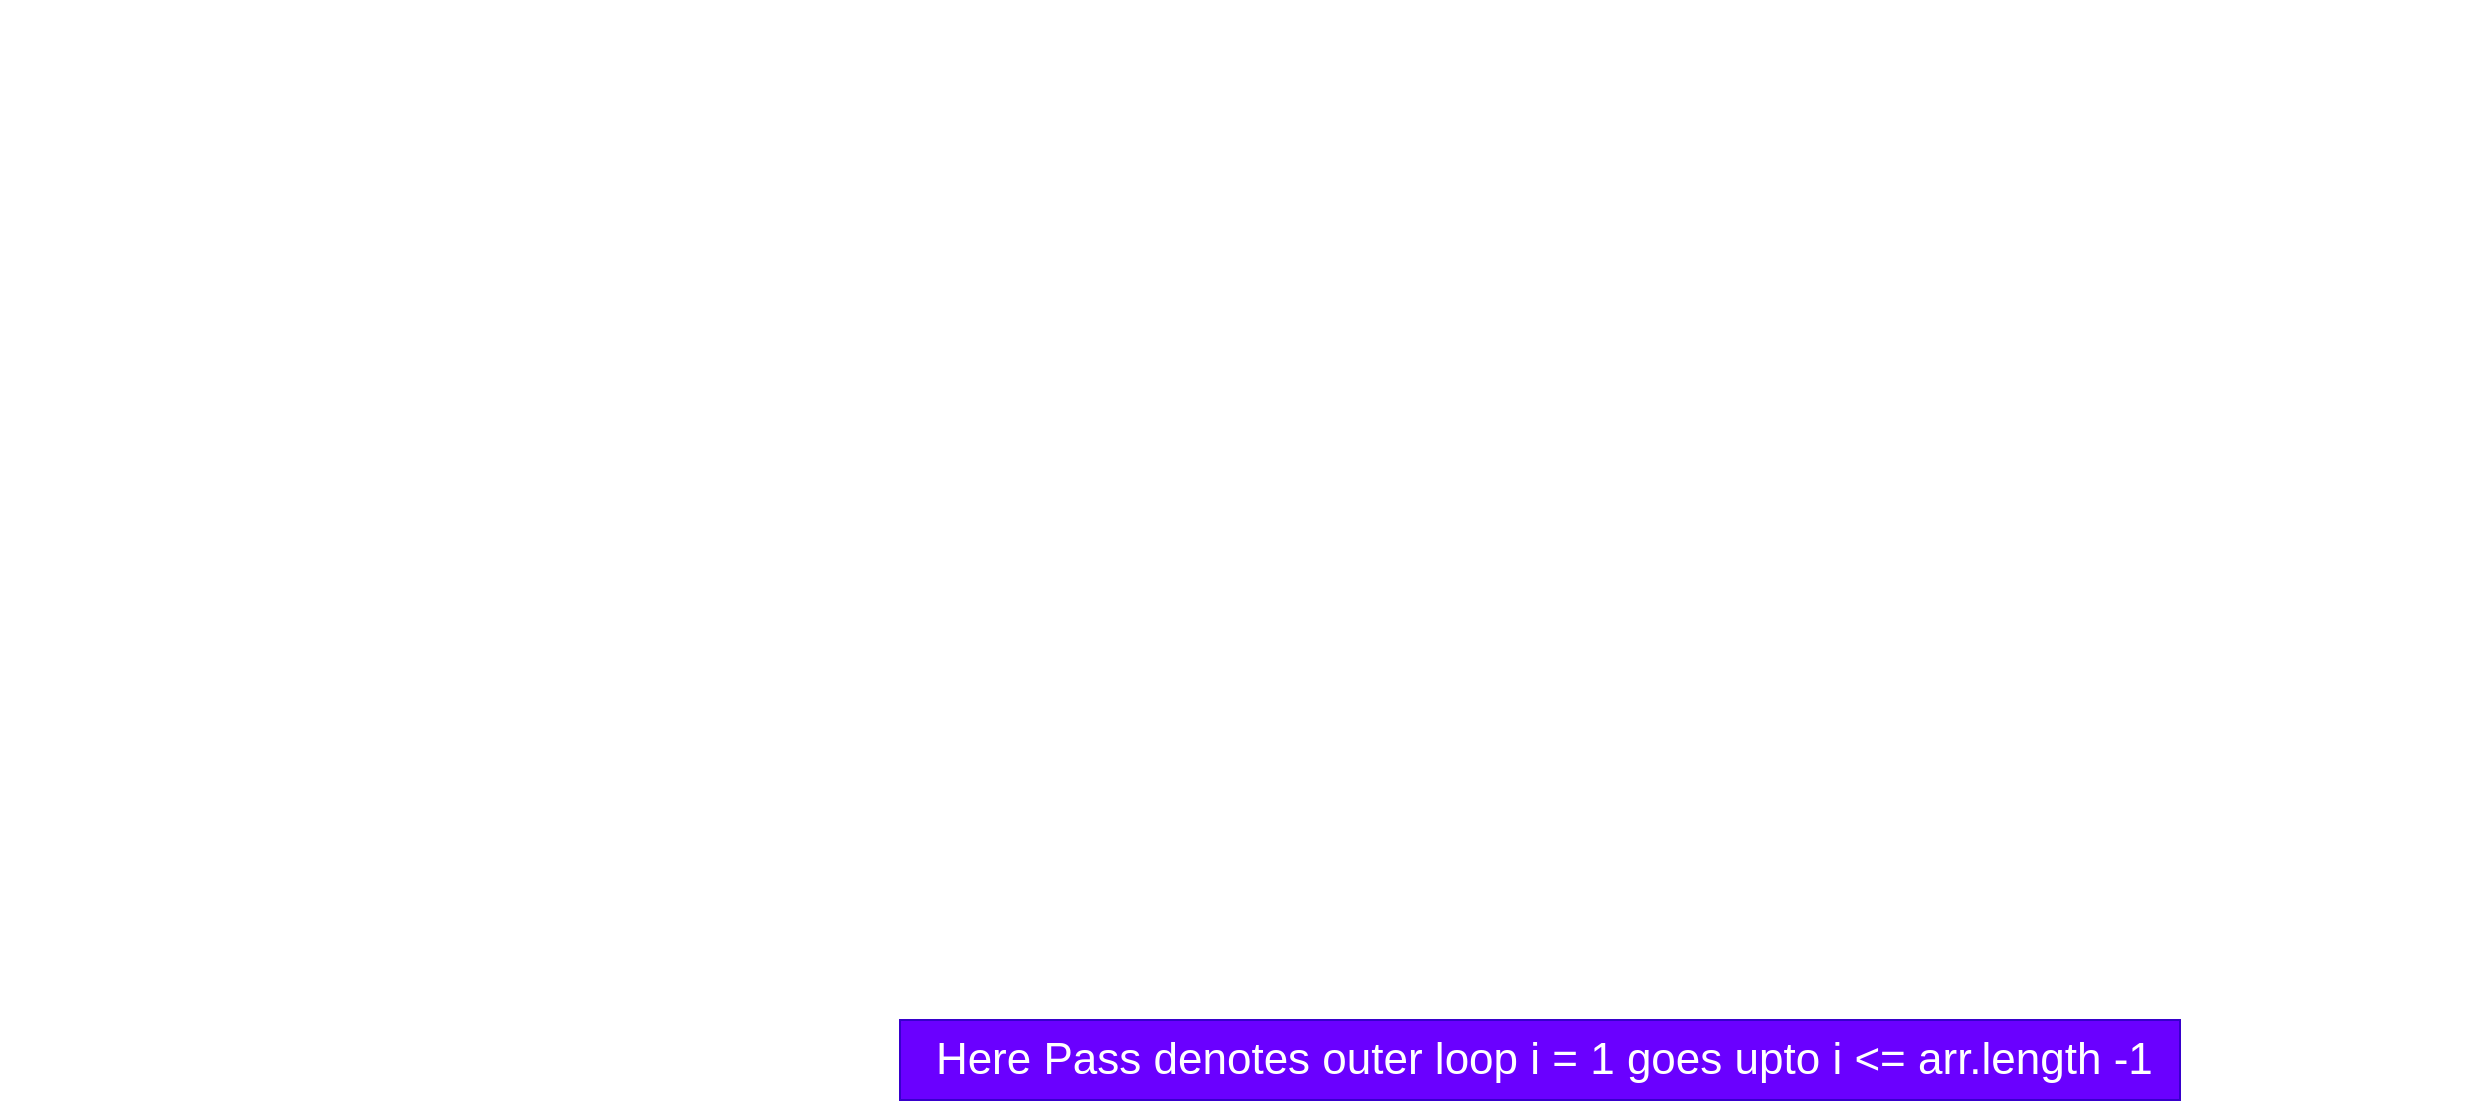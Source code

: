<mxfile>
    <diagram id="vQBk22CPgNbIE570mZqh" name="Page-1">
        <mxGraphModel dx="1982" dy="590" grid="1" gridSize="10" guides="1" tooltips="1" connect="1" arrows="1" fold="1" page="1" pageScale="1" pageWidth="850" pageHeight="1100" math="0" shadow="0">
            <root>
                <mxCell id="0"/>
                <mxCell id="1" parent="0"/>
                <mxCell id="2" value="" style="shape=image;verticalLabelPosition=bottom;labelBackgroundColor=default;verticalAlign=top;aspect=fixed;imageAspect=0;image=https://favtutor.com/resources/images/uploads/mceu_61632030011682402256084.png;" vertex="1" parent="1">
                    <mxGeometry x="140" width="709.9" height="400" as="geometry"/>
                </mxCell>
                <mxCell id="3" value="&amp;nbsp;&lt;font style=&quot;font-size: 22px;&quot;&gt;Here Pass &lt;font style=&quot;font-size: 22px;&quot;&gt;denotes&lt;/font&gt; outer loop i = 1 goes upto i &amp;lt;= arr.length -1&lt;/font&gt;" style="text;html=1;align=center;verticalAlign=middle;resizable=0;points=[];autosize=1;strokeColor=#3700CC;fillColor=#6a00ff;fontColor=#ffffff;" vertex="1" parent="1">
                    <mxGeometry x="60" y="510" width="640" height="40" as="geometry"/>
                </mxCell>
                <mxCell id="4" value="" style="shape=image;verticalLabelPosition=bottom;labelBackgroundColor=default;verticalAlign=top;aspect=fixed;imageAspect=0;image=https://miro.medium.com/v2/resize:fit:401/1*7seGXJi3te9beNfpAvFXEQ.gif;" vertex="1" parent="1">
                    <mxGeometry x="-390" width="520" height="182.84" as="geometry"/>
                </mxCell>
            </root>
        </mxGraphModel>
    </diagram>
</mxfile>